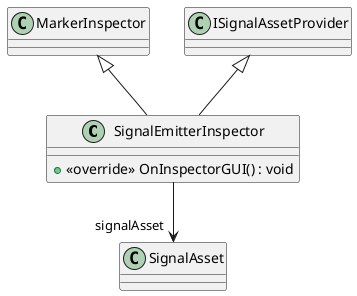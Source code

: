 @startuml
class SignalEmitterInspector {
    + <<override>> OnInspectorGUI() : void
}
MarkerInspector <|-- SignalEmitterInspector
ISignalAssetProvider <|-- SignalEmitterInspector
SignalEmitterInspector --> "signalAsset" SignalAsset
@enduml
